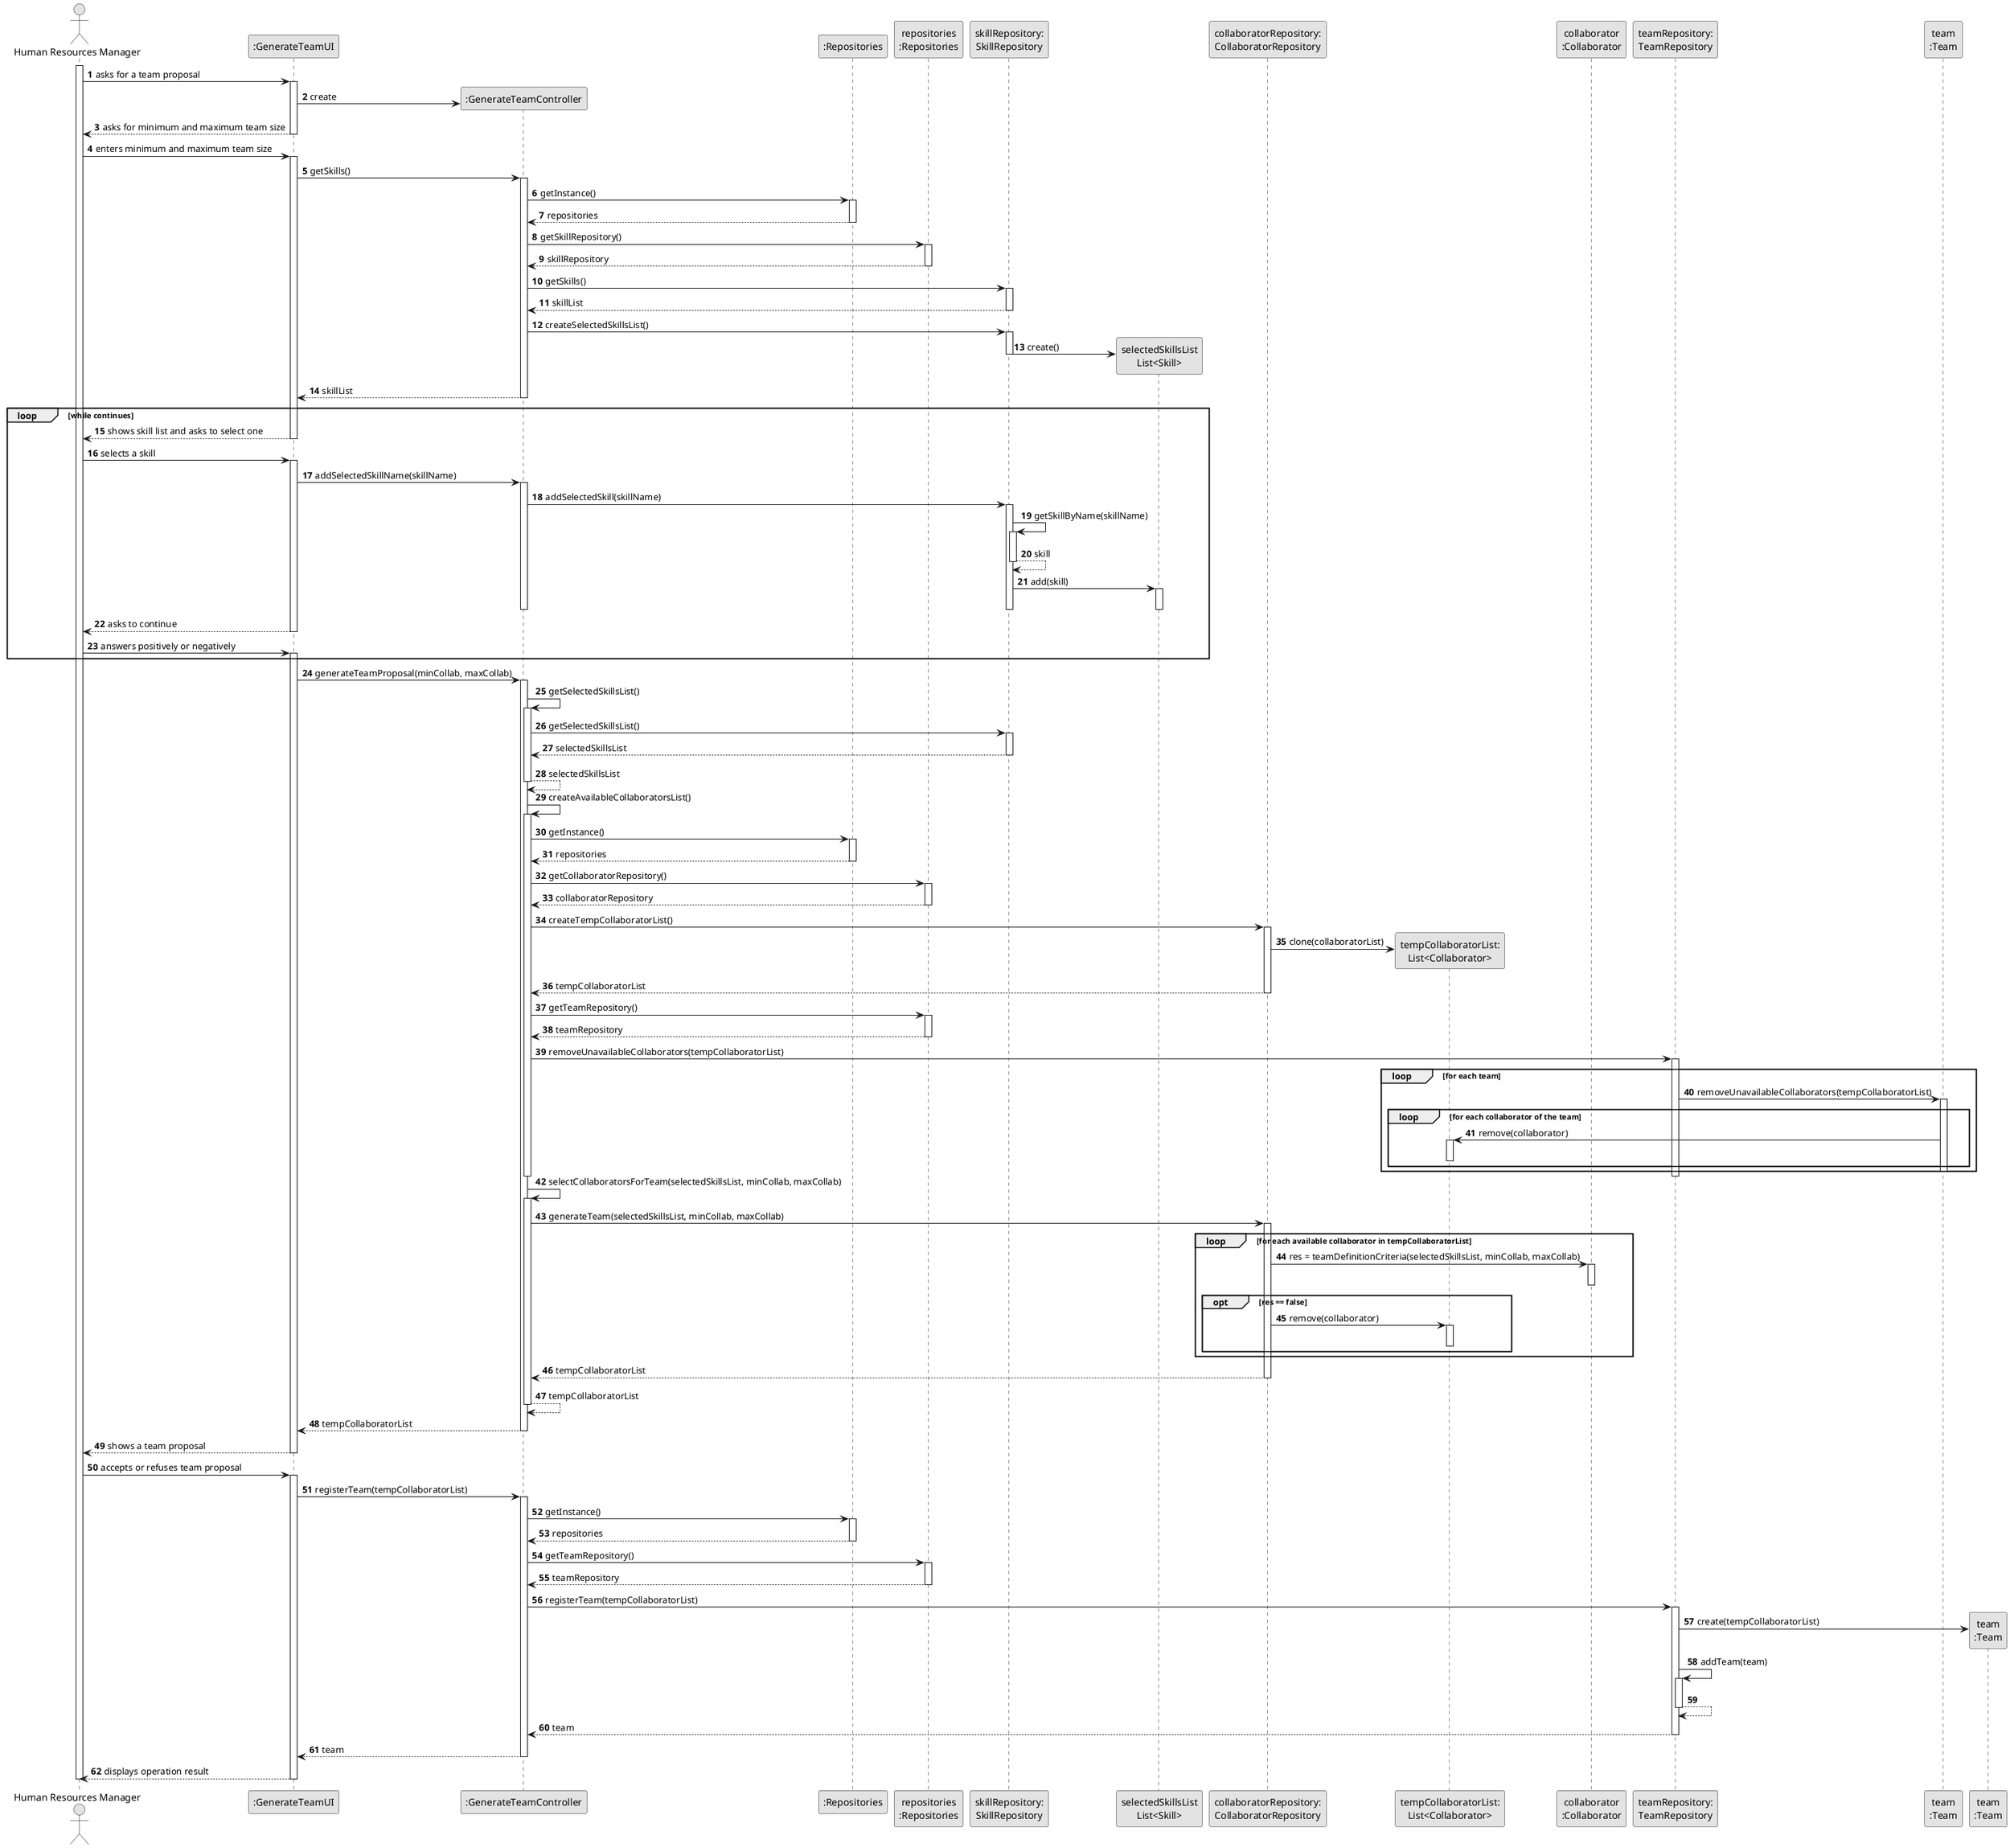 @startuml
skinparam monochrome true
skinparam packageStyle rectangle
skinparam shadowing false

autonumber

'hide footbox
actor "Human Resources Manager" as HRM
participant ":GenerateTeamUI" as UI
participant ":GenerateTeamController" as CTRL
participant ":Repositories" as RepositorySingleton
participant "repositories\n:Repositories" as PLAT
participant "skillRepository:\nSkillRepository" as SkillRepository
participant "selectedSkillsList\nList<Skill>" as selectedSkillsList
participant "collaboratorRepository:\nCollaboratorRepository" as CollaboratorRepository
participant "tempCollaboratorList:\nList<Collaborator>" as tempCollaboratorList
participant "collaborator\n:Collaborator" as Collab
participant "teamRepository:\nTeamRepository" as TeamRepository
participant "team\n:Team" as Team
participant "team\n:Team" as TEAM


activate HRM

        HRM -> UI : asks for a team proposal

        activate UI

            UI -> CTRL** : create

            UI --> HRM : asks for minimum and maximum team size

        deactivate UI

        HRM -> UI : enters minimum and maximum team size

        activate UI

            UI -> CTRL : getSkills()
            activate CTRL

                CTRL -> RepositorySingleton : getInstance()
                activate RepositorySingleton

                    RepositorySingleton --> CTRL: repositories
                deactivate RepositorySingleton

                CTRL -> PLAT : getSkillRepository()
                activate PLAT

                    PLAT --> CTRL: skillRepository
                deactivate PLAT

                CTRL -> SkillRepository : getSkills()
                activate SkillRepository

                    SkillRepository --> CTRL : skillList
                deactivate SkillRepository


                CTRL -> SkillRepository : createSelectedSkillsList()
                activate SkillRepository

                    SkillRepository -> selectedSkillsList** : create()
                    deactivate SkillRepository

                CTRL --> UI : skillList

            deactivate CTRL

            loop while continues

            UI --> HRM : shows skill list and asks to select one
        deactivate UI

    HRM -> UI : selects a skill
    activate UI

    UI -> CTRL : addSelectedSkillName(skillName)
        activate CTRL

            CTRL -> SkillRepository: addSelectedSkill(skillName)
            activate SkillRepository

                SkillRepository -> SkillRepository: getSkillByName(skillName)
                activate SkillRepository

                SkillRepository --> SkillRepository: skill
                deactivate SkillRepository

                SkillRepository -> selectedSkillsList : add(skill)
                activate selectedSkillsList

                deactivate selectedSkillsList

                deactivate SkillRepository

            deactivate CTRL

        UI --> HRM : asks to continue

    deactivate UI

    HRM -> UI : answers positively or negatively
    activate UI

            end loop

        UI -> CTRL : generateTeamProposal(minCollab, maxCollab)
        activate CTRL

            CTRL -> CTRL : getSelectedSkillsList()
                activate CTRL

                CTRL -> SkillRepository : getSelectedSkillsList()
                activate SkillRepository

                SkillRepository --> CTRL : selectedSkillsList
                deactivate SkillRepository

                CTRL --> CTRL : selectedSkillsList
                deactivate CTRL

            CTRL -> CTRL : createAvailableCollaboratorsList()
            activate CTRL


            CTRL -> RepositorySingleton : getInstance()
                activate RepositorySingleton

                    RepositorySingleton --> CTRL: repositories
                deactivate RepositorySingleton

                CTRL -> PLAT : getCollaboratorRepository()
                activate PLAT

                     PLAT --> CTRL: collaboratorRepository
            deactivate PLAT

            CTRL -> CollaboratorRepository : createTempCollaboratorList()
            activate CollaboratorRepository

                CollaboratorRepository -> tempCollaboratorList** : clone(collaboratorList)

                CollaboratorRepository --> CTRL : tempCollaboratorList

                deactivate CollaboratorRepository

                CTRL -> PLAT : getTeamRepository()
                activate PLAT

                    PLAT --> CTRL : teamRepository
                deactivate PLAT

            CTRL -> TeamRepository : removeUnavailableCollaborators(tempCollaboratorList)
                activate TeamRepository

                    loop for each team

                    TeamRepository -> Team: removeUnavailableCollaborators(tempCollaboratorList)
                    activate Team

                        loop for each collaborator of the team

                        Team -> tempCollaboratorList : remove(collaborator)
                        activate tempCollaboratorList

                        deactivate tempCollaboratorList

                        end loop

                    deactivate Team

                    end loop


                deactivate TeamRepository

            deactivate CTRL

            CTRL -> CTRL : selectCollaboratorsForTeam(selectedSkillsList, minCollab, maxCollab)
            activate CTRL

                CTRL -> CollaboratorRepository : generateTeam(selectedSkillsList, minCollab, maxCollab)
                activate CollaboratorRepository

                    loop for each available collaborator in tempCollaboratorList
                    CollaboratorRepository -> Collab : res = teamDefinitionCriteria(selectedSkillsList, minCollab, maxCollab)
                    activate Collab

                    deactivate Collab

                    opt res == false

                    CollaboratorRepository -> tempCollaboratorList : remove(collaborator)
                    activate tempCollaboratorList

                    deactivate tempCollaboratorList

                    end opt

                    end loop

                    CollaboratorRepository --> CTRL : tempCollaboratorList
                deactivate CollaboratorRepository

                CTRL --> CTRL : tempCollaboratorList
            deactivate CTRL

            CTRL --> UI : tempCollaboratorList
        deactivate CTRL

        UI --> HRM : shows a team proposal
    deactivate UI

    HRM -> UI : accepts or refuses team proposal
    activate UI

        UI -> CTRL : registerTeam(tempCollaboratorList)
        activate CTRL

            CTRL -> RepositorySingleton : getInstance()
            activate RepositorySingleton

                RepositorySingleton --> CTRL: repositories
                deactivate RepositorySingleton

            CTRL -> PLAT : getTeamRepository()
            activate PLAT

                PLAT --> CTRL : teamRepository
            deactivate PLAT

            CTRL -> TeamRepository : registerTeam(tempCollaboratorList)
            activate TeamRepository

                TeamRepository -> TEAM** : create(tempCollaboratorList)
                TeamRepository -> TeamRepository : addTeam(team)
                activate TeamRepository
                TeamRepository --> TeamRepository
                deactivate TeamRepository

                TeamRepository --> CTRL : team
                deactivate TeamRepository

            CTRL --> UI : team

            deactivate CTRL
            UI --> HRM: displays operation result
    deactivate UI

deactivate HRM


@enduml